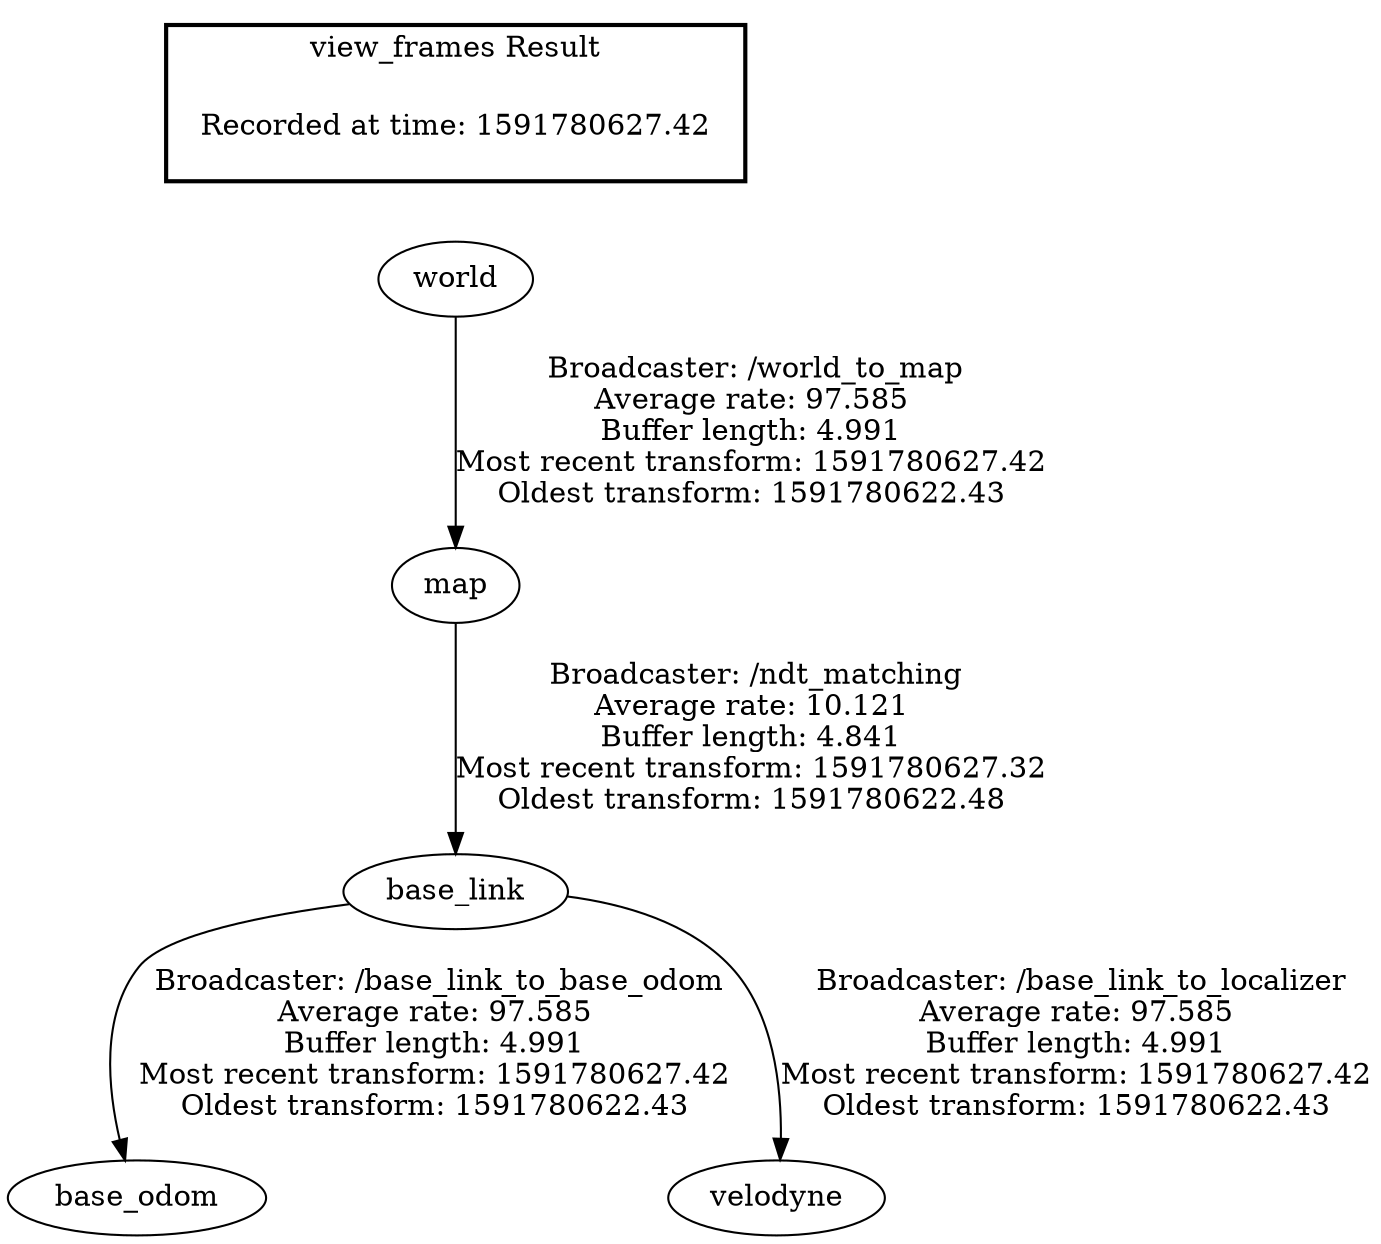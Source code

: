 digraph G {
"world" -> "map"[label=" Broadcaster: /world_to_map\nAverage rate: 97.585\nBuffer length: 4.991\nMost recent transform: 1591780627.42\nOldest transform: 1591780622.43\n"];
"base_link" -> "base_odom"[label=" Broadcaster: /base_link_to_base_odom\nAverage rate: 97.585\nBuffer length: 4.991\nMost recent transform: 1591780627.42\nOldest transform: 1591780622.43\n"];
"map" -> "base_link"[label=" Broadcaster: /ndt_matching\nAverage rate: 10.121\nBuffer length: 4.841\nMost recent transform: 1591780627.32\nOldest transform: 1591780622.48\n"];
"base_link" -> "velodyne"[label=" Broadcaster: /base_link_to_localizer\nAverage rate: 97.585\nBuffer length: 4.991\nMost recent transform: 1591780627.42\nOldest transform: 1591780622.43\n"];
edge [style=invis];
 subgraph cluster_legend { style=bold; color=black; label ="view_frames Result";
"Recorded at time: 1591780627.42"[ shape=plaintext ] ;
}->"world";
}
